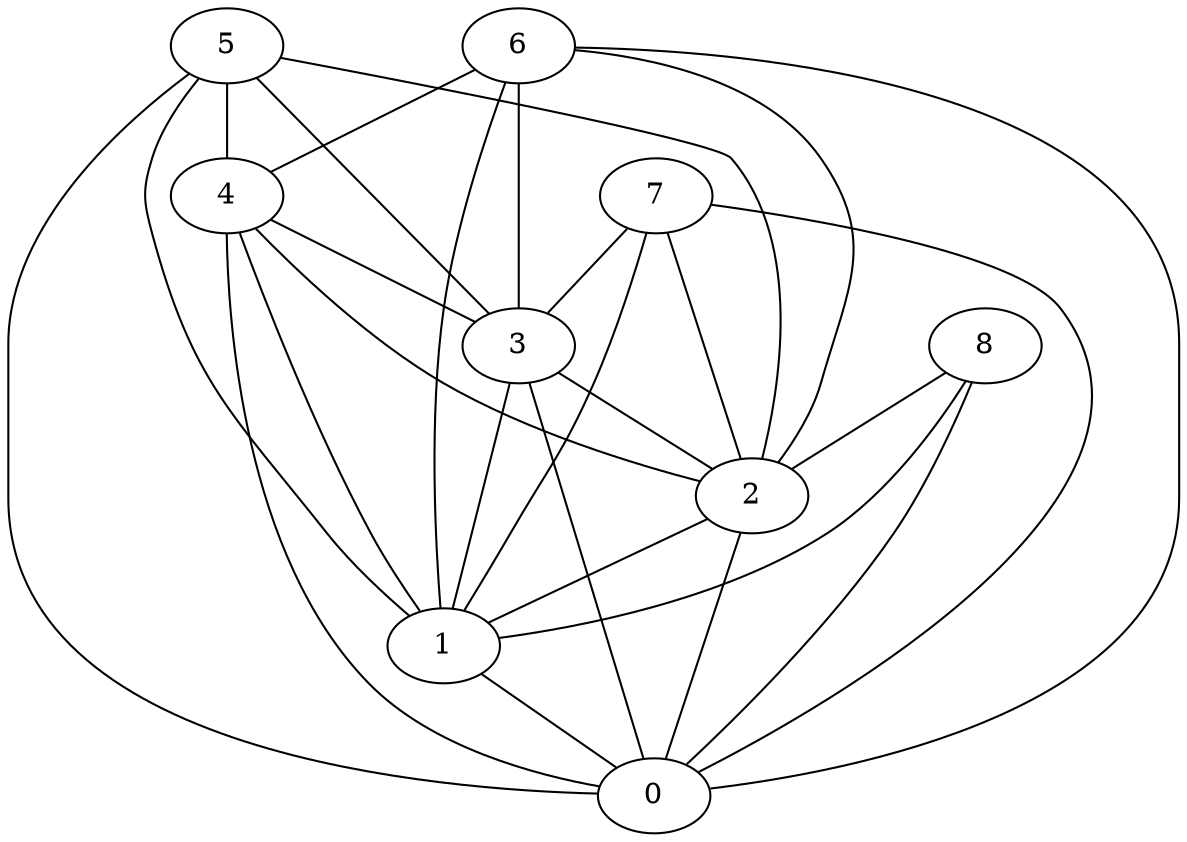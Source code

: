 graph G {
0;
1;
2;
3;
4;
5;
6;
7;
8;
8--2 ;
8--1 ;
8--0 ;
7--3 ;
7--0 ;
7--2 ;
7--1 ;
6--3 ;
6--4 ;
6--0 ;
6--1 ;
6--2 ;
5--3 ;
5--1 ;
5--4 ;
5--2 ;
5--0 ;
4--0 ;
4--1 ;
4--3 ;
4--2 ;
3--0 ;
3--2 ;
3--1 ;
2--1 ;
2--0 ;
1--0 ;
}
